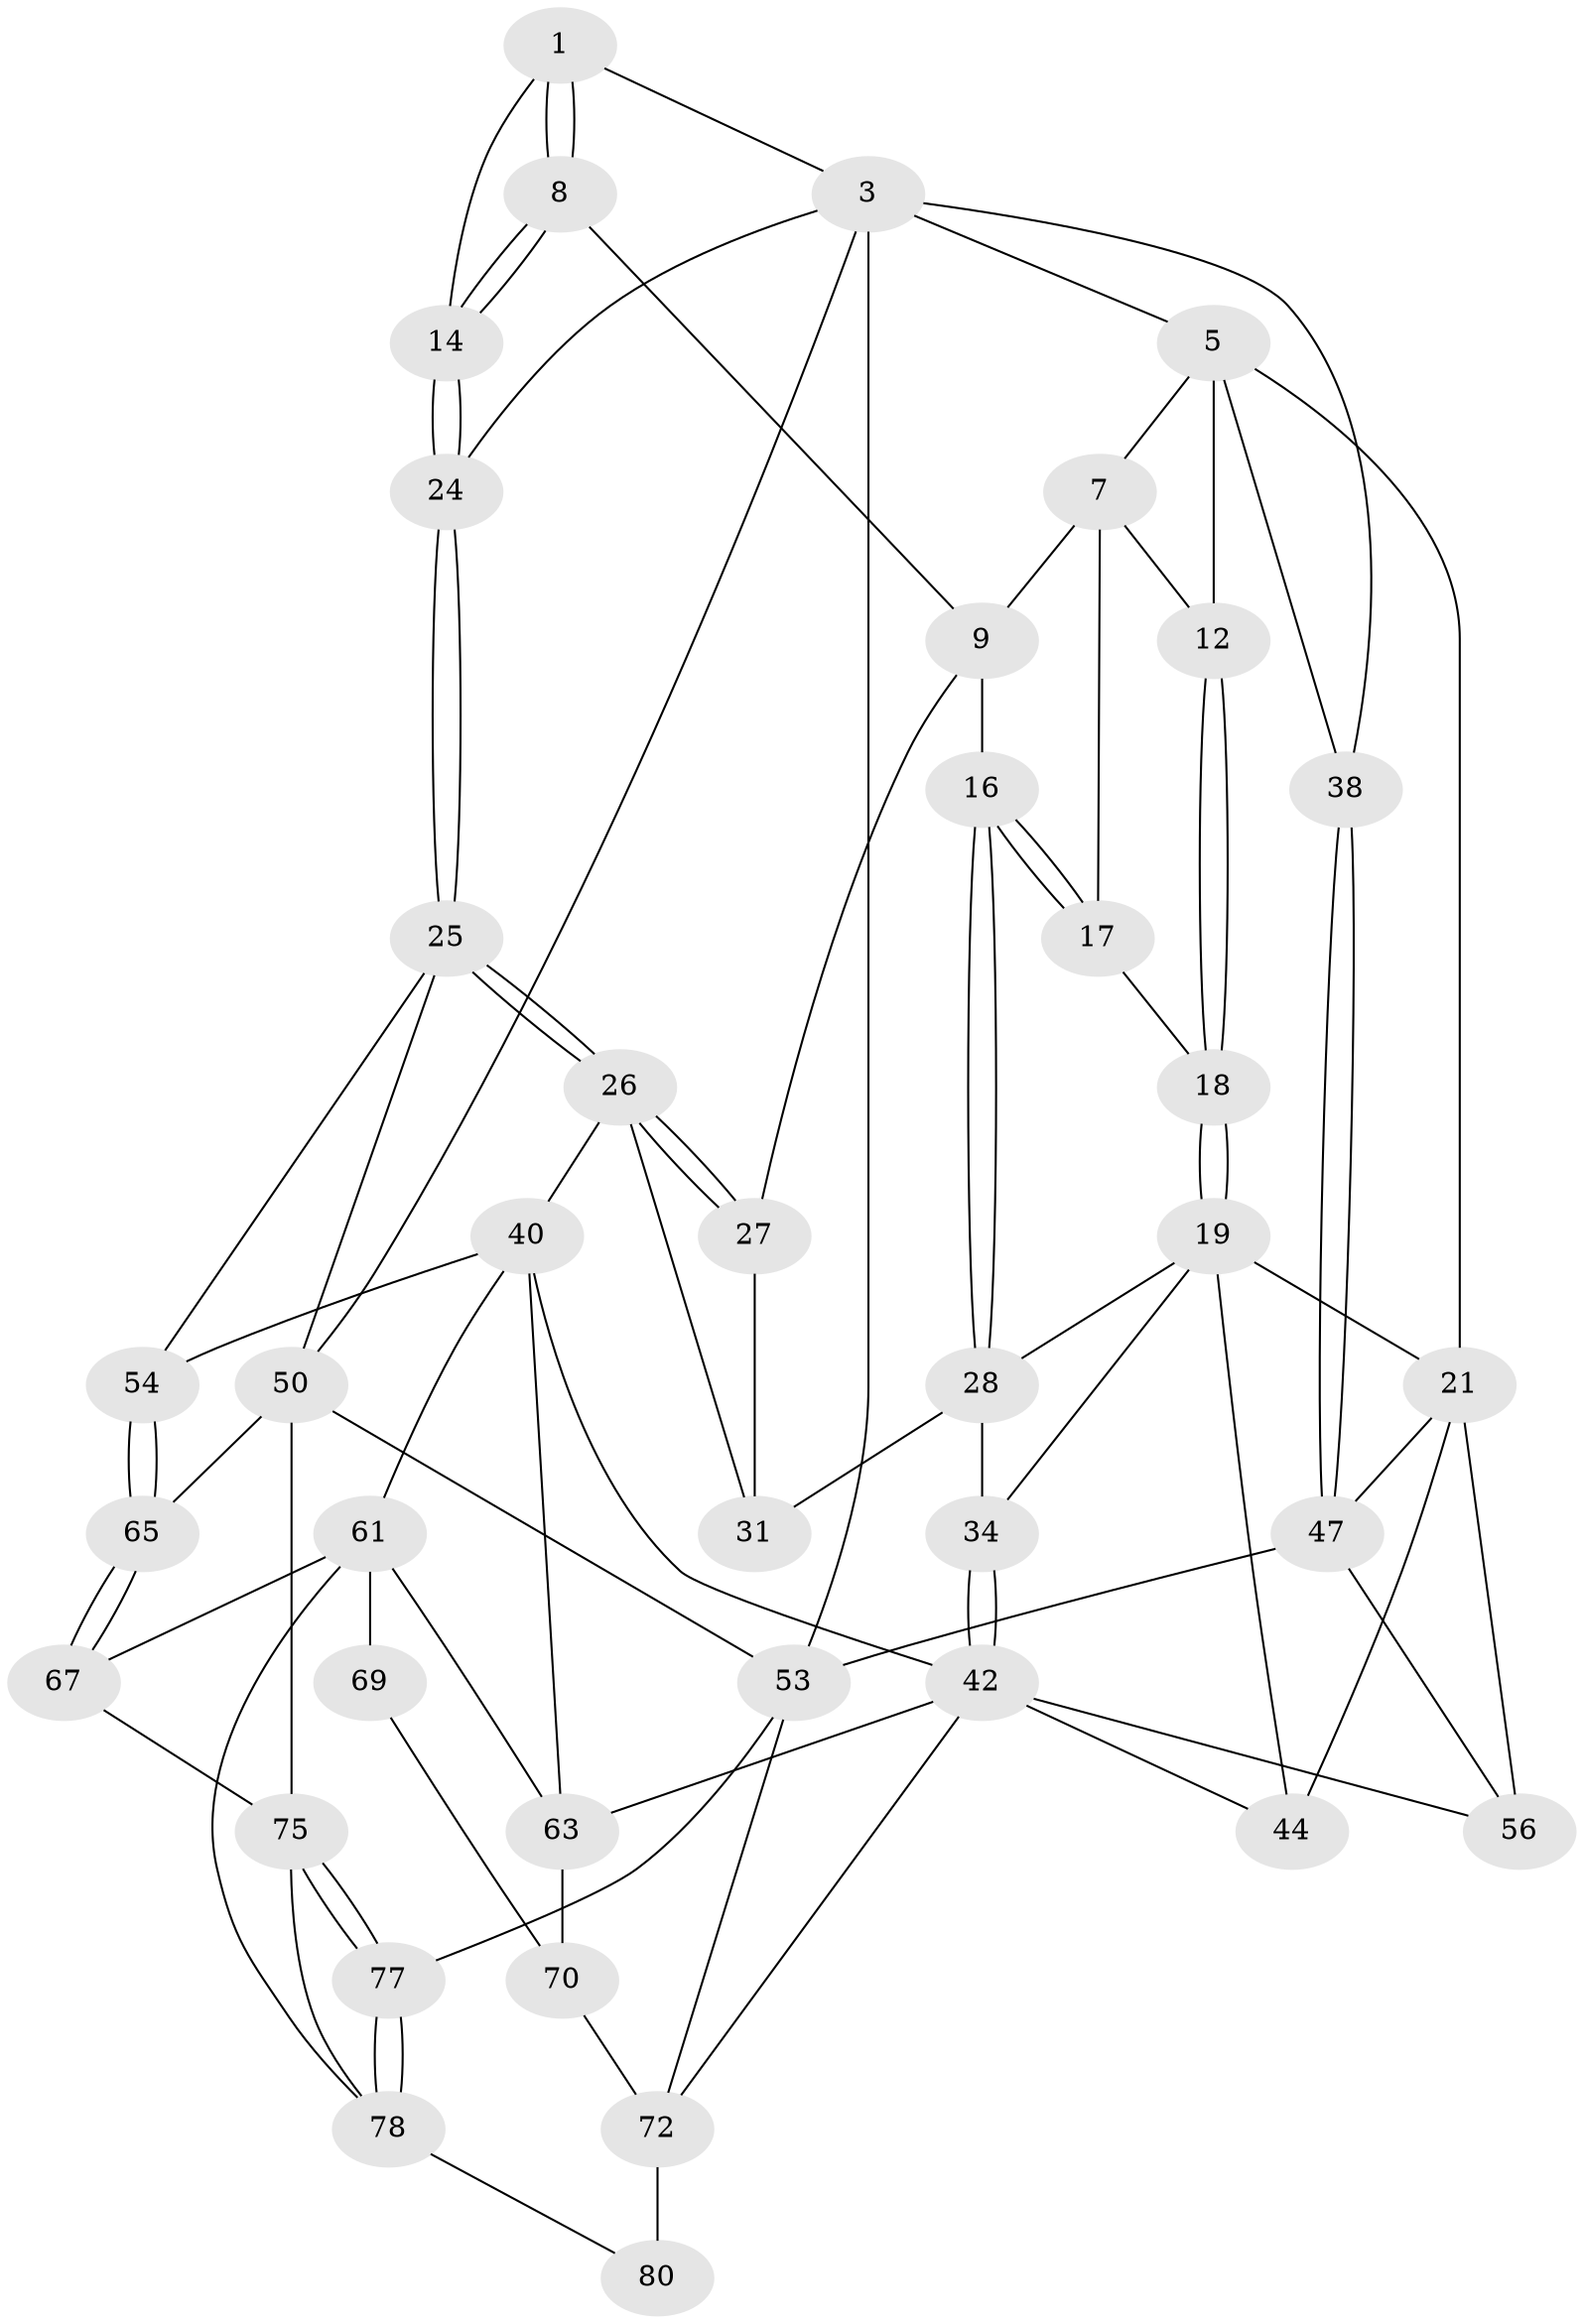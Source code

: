 // original degree distribution, {3: 0.025, 4: 0.25, 5: 0.5, 6: 0.225}
// Generated by graph-tools (version 1.1) at 2025/17/03/09/25 04:17:09]
// undirected, 40 vertices, 90 edges
graph export_dot {
graph [start="1"]
  node [color=gray90,style=filled];
  1 [pos="+0.6869946137521041+0",super="+2"];
  3 [pos="+1+0",super="+4+33"];
  5 [pos="+0+0",super="+22+6"];
  7 [pos="+0.5601735169521084+0",super="+11"];
  8 [pos="+0.6828946759262841+0.1830867945781199"];
  9 [pos="+0.6783405506149047+0.1845658741499655",super="+10+23"];
  12 [pos="+0+0"];
  14 [pos="+0.7654061317968768+0.20869073806502458"];
  16 [pos="+0.4610491278205126+0.21375967385228953"];
  17 [pos="+0.42698997996561017+0.19496639727971724"];
  18 [pos="+0.24058515735032826+0.20432625904309734"];
  19 [pos="+0.22991882178694306+0.341732961935172",super="+20"];
  21 [pos="+0.12350140006806146+0.3842735685383785",super="+45"];
  24 [pos="+0.8804646496746429+0.28415427107166064"];
  25 [pos="+0.7548882502747224+0.46564684608805046",super="+51"];
  26 [pos="+0.7503541034779626+0.46587912162944",super="+39"];
  27 [pos="+0.6348098373799828+0.2897377822192197"];
  28 [pos="+0.46085132722305594+0.22831661263731604",super="+32+29"];
  31 [pos="+0.5715033380596317+0.3711253241806271"];
  34 [pos="+0.5090798166107076+0.41664042133317236",super="+35"];
  38 [pos="+0+0.3639672353465238"];
  40 [pos="+0.581030130993162+0.576253549093378",super="+41+55"];
  42 [pos="+0.44274591425044235+0.558345716410258",super="+43"];
  44 [pos="+0.34728783416870795+0.538197617184092",super="+48"];
  47 [pos="+0+0.5213610733389552",super="+52"];
  50 [pos="+1+0.5972583789187014",super="+60"];
  53 [pos="+0+1",super="+59"];
  54 [pos="+0.799595134808624+0.6616308499033019"];
  56 [pos="+0.07728494480697806+0.7050375911228832"];
  61 [pos="+0.6673695611202567+0.7266119008955452",super="+68+62"];
  63 [pos="+0.5288331406295924+0.7374002103116024",super="+64"];
  65 [pos="+0.924960616635829+0.7375379711263939"];
  67 [pos="+0.7201250276132375+0.8807602622190367"];
  69 [pos="+0.5364100664701038+0.8608201868252833"];
  70 [pos="+0.38672004997287446+0.8085100229696761"];
  72 [pos="+0.18952261875870352+0.9527426289279401",super="+74+73"];
  75 [pos="+0.8578721915141595+0.9015726216784945",super="+76"];
  77 [pos="+1+1"];
  78 [pos="+0.8267370559470425+1",super="+79"];
  80 [pos="+0.5154783833656771+1"];
  1 -- 8;
  1 -- 8;
  1 -- 3;
  1 -- 14;
  3 -- 5;
  3 -- 53 [weight=2];
  3 -- 38;
  3 -- 24;
  3 -- 50;
  5 -- 21;
  5 -- 38;
  5 -- 12;
  5 -- 7;
  7 -- 9;
  7 -- 12;
  7 -- 17;
  8 -- 9;
  8 -- 14;
  8 -- 14;
  9 -- 16;
  9 -- 27;
  12 -- 18;
  12 -- 18;
  14 -- 24;
  14 -- 24;
  16 -- 17;
  16 -- 17;
  16 -- 28;
  16 -- 28;
  17 -- 18;
  18 -- 19;
  18 -- 19;
  19 -- 28;
  19 -- 34;
  19 -- 44;
  19 -- 21;
  21 -- 56;
  21 -- 44 [weight=2];
  21 -- 47;
  24 -- 25;
  24 -- 25;
  25 -- 26;
  25 -- 26;
  25 -- 50;
  25 -- 54;
  26 -- 27;
  26 -- 27;
  26 -- 40;
  26 -- 31;
  27 -- 31;
  28 -- 34 [weight=2];
  28 -- 31;
  34 -- 42;
  34 -- 42;
  38 -- 47;
  38 -- 47;
  40 -- 42;
  40 -- 63;
  40 -- 61;
  40 -- 54;
  42 -- 56;
  42 -- 72;
  42 -- 44;
  42 -- 63;
  47 -- 56;
  47 -- 53;
  50 -- 65;
  50 -- 75;
  50 -- 53;
  53 -- 77;
  53 -- 72;
  54 -- 65;
  54 -- 65;
  61 -- 67;
  61 -- 69 [weight=2];
  61 -- 78;
  61 -- 63;
  63 -- 70;
  65 -- 67;
  65 -- 67;
  67 -- 75;
  69 -- 70;
  70 -- 72;
  72 -- 80 [weight=2];
  75 -- 77;
  75 -- 77;
  75 -- 78;
  77 -- 78;
  77 -- 78;
  78 -- 80;
}
